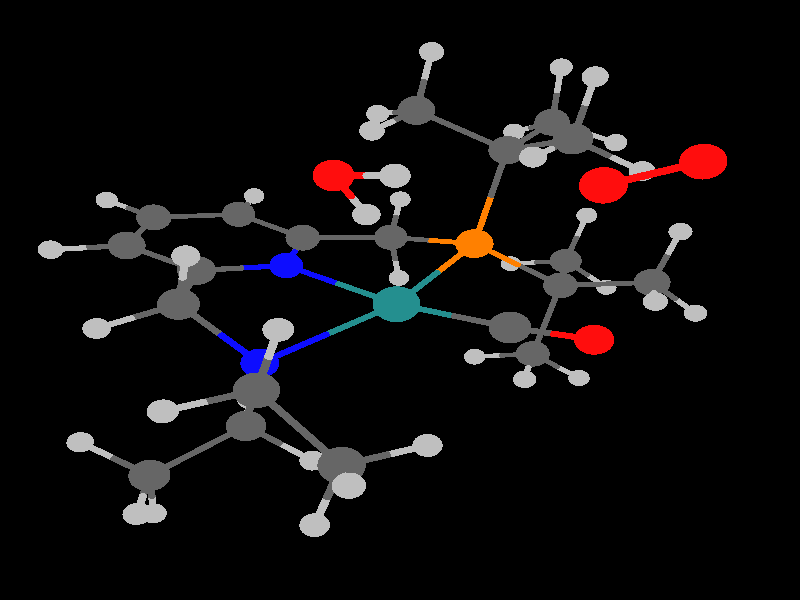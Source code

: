 global_settings {
	ambient_light rgb <0.200000002980232, 0.200000002980232, 0.200000002980232>
	max_trace_level 15
}

background { color rgb <0,0,0> }

camera {
	perspective
	location <-7.94184777645297, -6.35454532730807, 11.6971332284258>
	angle 40
	up <0.479449904325009, 0.61006037178077, 0.630836057962327>
	right <0.720642093577058, -0.683921666623327, 0.113693125948959> * 1
	direction <0.500802118813025, 0.40009685915523, -0.767541361156847> }

light_source {
	<23.4929362480122, -29.7107930113876, 74.2542065995017>
	color rgb <1, 1, 1>
	fade_distance 114.230115043451
	fade_power 0
	parallel
	point_at <-23.4929362480122, 29.7107930113876, -74.2542065995017>
}

light_source {
	<0.542724597635638, 67.0661011345727, -1.89279012992381>
	color rgb <0.300000011920929, 0.300000011920929, 0.300000011920929>
	fade_distance 114.230115043451
	fade_power 0
	parallel
	point_at <-0.542724597635638, -67.0661011345727, 1.89279012992381>
}

#default {
	finish {ambient .8 diffuse 1 specular 1 roughness .005 metallic 0.5}
}

union {
}
merge {
}
union {
cylinder {
	<1.52117, -0.64686, -3.01023>, 	<1.69064108903407, -1.01285985847412, -2.70976559619342>, 0.05
	pigment { rgbt <0.75, 0.75, 0.75, 0> }
}
cylinder {
	<1.69064108903407, -1.01285985847412, -2.70976559619342>, 	<1.89246, -1.44872, -2.35195>, 0.05
	pigment { rgbt <0.400000005960464, 0.400000005960464, 0.400000005960464, 0> }
}
cylinder {
	<2.45278, -2.16167, -2.98071>, 	<2.19699394757492, -1.83620836008627, -2.69368109094304>, 0.05
	pigment { rgbt <0.75, 0.75, 0.75, 0> }
}
cylinder {
	<2.19699394757492, -1.83620836008627, -2.69368109094304>, 	<1.89246, -1.44872, -2.35195>, 0.05
	pigment { rgbt <0.400000005960464, 0.400000005960464, 0.400000005960464, 0> }
}
cylinder {
	<-4.66196, -0.32962, -2.88017>, 	<-4.60216123886127, -0.250210823184475, -2.38797001611756>, 0.05
	pigment { rgbt <0.75, 0.75, 0.75, 0> }
}
cylinder {
	<-4.60216123886127, -0.250210823184475, -2.38797001611756>, 	<-4.53093, -0.15562, -1.80167>, 0.05
	pigment { rgbt <0.400000005960464, 0.400000005960464, 0.400000005960464, 0> }
}
cylinder {
	<4.52287, -0.91071, -2.56888>, 	<4.28343879721489, -0.585474513290524, -2.26776612620052>, 0.05
	pigment { rgbt <0.75, 0.75, 0.75, 0> }
}
cylinder {
	<4.28343879721489, -0.585474513290524, -2.26776612620052>, 	<3.99838, -0.19826, -1.90927>, 0.05
	pigment { rgbt <0.400000005960464, 0.400000005960464, 0.400000005960464, 0> }
}
cylinder {
	<3.68019, 0.64582, -2.53985>, 	<3.82540806770473, 0.260592096583157, -2.25206091444343>, 0.05
	pigment { rgbt <0.75, 0.75, 0.75, 0> }
}
cylinder {
	<3.82540806770473, 0.260592096583157, -2.25206091444343>, 	<3.99838, -0.19826, -1.90927>, 0.05
	pigment { rgbt <0.400000005960464, 0.400000005960464, 0.400000005960464, 0> }
}
cylinder {
	<1.89246, -1.44872, -2.35195>, 	<1.41531538613914, -1.72106341190381, -2.11601436176115>, 0.05
	pigment { rgbt <0.400000005960464, 0.400000005960464, 0.400000005960464, 0> }
}
cylinder {
	<1.41531538613914, -1.72106341190381, -2.11601436176115>, 	<1.01478, -1.94968, -1.91796>, 0.05
	pigment { rgbt <0.75, 0.75, 0.75, 0> }
}
cylinder {
	<1.89246, -1.44872, -2.35195>, 	<2.353605, -1.179425, -1.80221>, 0.05
	pigment { rgbt <0.400000005960464, 0.400000005960464, 0.400000005960464, 0> }
}
cylinder {
	<2.353605, -1.179425, -1.80221>, 	<2.81475, -0.91013, -1.25247>, 0.05
	pigment { rgbt <0.400000005960464, 0.400000005960464, 0.400000005960464, 0> }
}
cylinder {
	<1.5978, 1.40203, -2.26778>, 	<1.59094390941318, 1.56217586028501, -1.79072025338881>, 0.05
	pigment { rgbt <0.75, 0.75, 0.75, 0> }
}
cylinder {
	<1.59094390941318, 1.56217586028501, -1.79072025338881>, 	<1.58278, 1.75287, -1.22266>, 0.05
	pigment { rgbt <0.400000005960464, 0.400000005960464, 0.400000005960464, 0> }
}
cylinder {
	<-2.44323, 0.35803, -2.04042>, 	<-2.72470220066611, 0.0411803896096195, -1.77134723460489>, 0.05
	pigment { rgbt <0.75, 0.75, 0.75, 0> }
}
cylinder {
	<-2.72470220066611, 0.0411803896096195, -1.77134723460489>, 	<-3.06, -0.33626, -1.45082>, 0.05
	pigment { rgbt <0.400000005960464, 0.400000005960464, 0.400000005960464, 0> }
}
cylinder {
	<3.99838, -0.19826, -1.90927>, 	<3.406565, -0.554195, -1.58087>, 0.05
	pigment { rgbt <0.400000005960464, 0.400000005960464, 0.400000005960464, 0> }
}
cylinder {
	<3.406565, -0.554195, -1.58087>, 	<2.81475, -0.91013, -1.25247>, 0.05
	pigment { rgbt <0.400000005960464, 0.400000005960464, 0.400000005960464, 0> }
}
cylinder {
	<3.99838, -0.19826, -1.90927>, 	<4.39672052892235, 0.00457800982678932, -1.51462712392957>, 0.05
	pigment { rgbt <0.400000005960464, 0.400000005960464, 0.400000005960464, 0> }
}
cylinder {
	<4.39672052892235, 0.00457800982678932, -1.51462712392957>, 	<4.73093, 0.17476, -1.18352>, 0.05
	pigment { rgbt <0.75, 0.75, 0.75, 0> }
}
cylinder {
	<-4.53093, -0.15562, -1.80167>, 	<-4.72989170962857, 0.396698662710806, -1.68713885711482>, 0.05
	pigment { rgbt <0.400000005960464, 0.400000005960464, 0.400000005960464, 0> }
}
cylinder {
	<-4.72989170962857, 0.396698662710806, -1.68713885711482>, 	<-4.89692, 0.86037, -1.59099>, 0.05
	pigment { rgbt <0.75, 0.75, 0.75, 0> }
}
cylinder {
	<-4.53093, -0.15562, -1.80167>, 	<-3.795465, -0.24594, -1.626245>, 0.05
	pigment { rgbt <0.400000005960464, 0.400000005960464, 0.400000005960464, 0> }
}
cylinder {
	<-3.795465, -0.24594, -1.626245>, 	<-3.06, -0.33626, -1.45082>, 0.05
	pigment { rgbt <0.400000005960464, 0.400000005960464, 0.400000005960464, 0> }
}
cylinder {
	<-4.53093, -0.15562, -1.80167>, 	<-4.88376705534009, -0.543342274576751, -1.51398246426911>, 0.05
	pigment { rgbt <0.400000005960464, 0.400000005960464, 0.400000005960464, 0> }
}
cylinder {
	<-4.88376705534009, -0.543342274576751, -1.51398246426911>, 	<-5.17996, -0.86882, -1.27248>, 0.05
	pigment { rgbt <0.75, 0.75, 0.75, 0> }
}
cylinder {
	<-2.72031, -1.34383, -1.72598>, 	<-2.87530944621654, -0.884079074084029, -1.60042538367058>, 0.05
	pigment { rgbt <0.75, 0.75, 0.75, 0> }
}
cylinder {
	<-2.87530944621654, -0.884079074084029, -1.60042538367058>, 	<-3.06, -0.33626, -1.45082>, 0.05
	pigment { rgbt <0.400000005960464, 0.400000005960464, 0.400000005960464, 0> }
}
cylinder {
	<0.88502, 4.40726, -1.62609>, 	<0.511702882846351, 4.1295452607411, -1.45053930141324>, 0.05
	pigment { rgbt <0.75, 0.75, 0.75, 0> }
}
cylinder {
	<0.511702882846351, 4.1295452607411, -1.45053930141324>, 	<0.06632, 3.79822, -1.2411>, 0.05
	pigment { rgbt <0.400000005960464, 0.400000005960464, 0.400000005960464, 0> }
}
cylinder {
	<-3.06, -0.33626, -1.45082>, 	<-2.86981184890357, -0.23287898080896, -0.728895613467438>, 0.05
	pigment { rgbt <0.400000005960464, 0.400000005960464, 0.400000005960464, 0> }
}
cylinder {
	<-2.86981184890357, -0.23287898080896, -0.728895613467438>, 	<-2.68568, -0.13279, -0.02996>, 0.05
	pigment { rgbt <0.0500000007450581, 0.0500000007450581, 1, 0> }
}
cylinder {
	<2.81475, -0.91013, -1.25247>, 	<3.062905, -1.500365, -0.83392>, 0.05
	pigment { rgbt <0.400000005960464, 0.400000005960464, 0.400000005960464, 0> }
}
cylinder {
	<3.062905, -1.500365, -0.83392>, 	<3.31106, -2.0906, -0.41537>, 0.05
	pigment { rgbt <0.400000005960464, 0.400000005960464, 0.400000005960464, 0> }
}
cylinder {
	<2.81475, -0.91013, -1.25247>, 	<2.26342759580244, -0.361802215647357, -0.717330442116709>, 0.05
	pigment { rgbt <0.400000005960464, 0.400000005960464, 0.400000005960464, 0> }
}
cylinder {
	<2.26342759580244, -0.361802215647357, -0.717330442116709>, 	<1.70276, 0.19582, -0.17312>, 0.05
	pigment { rgbt <1, 0.5, 0, 0> }
}
cylinder {
	<0.06632, 3.79822, -1.2411>, 	<-0.562955, 4.074455, -1.129275>, 0.05
	pigment { rgbt <0.400000005960464, 0.400000005960464, 0.400000005960464, 0> }
}
cylinder {
	<-0.562955, 4.074455, -1.129275>, 	<-1.19223, 4.35069, -1.01745>, 0.05
	pigment { rgbt <0.400000005960464, 0.400000005960464, 0.400000005960464, 0> }
}
cylinder {
	<0.06632, 3.79822, -1.2411>, 	<0.17242, 3.12256, -1.11012>, 0.05
	pigment { rgbt <0.400000005960464, 0.400000005960464, 0.400000005960464, 0> }
}
cylinder {
	<0.17242, 3.12256, -1.11012>, 	<0.27852, 2.4469, -0.97914>, 0.05
	pigment { rgbt <0.400000005960464, 0.400000005960464, 0.400000005960464, 0> }
}
cylinder {
	<-1.37505, 5.40639, -1.22535>, 	<-1.29168048173085, 4.92497002167845, -1.13054350810547>, 0.05
	pigment { rgbt <0.75, 0.75, 0.75, 0> }
}
cylinder {
	<-1.29168048173085, 4.92497002167845, -1.13054350810547>, 	<-1.19223, 4.35069, -1.01745>, 0.05
	pigment { rgbt <0.400000005960464, 0.400000005960464, 0.400000005960464, 0> }
}
cylinder {
	<1.58278, 1.75287, -1.22266>, 	<2.04461280220588, 2.12781798191259, -1.15815550912844>, 0.05
	pigment { rgbt <0.400000005960464, 0.400000005960464, 0.400000005960464, 0> }
}
cylinder {
	<2.04461280220588, 2.12781798191259, -1.15815550912844>, 	<2.43235, 2.44261, -1.104>, 0.05
	pigment { rgbt <0.75, 0.75, 0.75, 0> }
}
cylinder {
	<1.58278, 1.75287, -1.22266>, 	<0.93065, 2.099885, -1.1009>, 0.05
	pigment { rgbt <0.400000005960464, 0.400000005960464, 0.400000005960464, 0> }
}
cylinder {
	<0.93065, 2.099885, -1.1009>, 	<0.27852, 2.4469, -0.97914>, 0.05
	pigment { rgbt <0.400000005960464, 0.400000005960464, 0.400000005960464, 0> }
}
cylinder {
	<1.58278, 1.75287, -1.22266>, 	<1.64225987486863, 0.980965189496542, -0.702352383150316>, 0.05
	pigment { rgbt <0.400000005960464, 0.400000005960464, 0.400000005960464, 0> }
}
cylinder {
	<1.64225987486863, 0.980965189496542, -0.702352383150316>, 	<1.70276, 0.19582, -0.17312>, 0.05
	pigment { rgbt <1, 0.5, 0, 0> }
}
cylinder {
	<3.80337, -2.82307, -1.07733>, 	<3.57863510886952, -2.48870432449809, -0.775151477254708>, 0.05
	pigment { rgbt <0.75, 0.75, 0.75, 0> }
}
cylinder {
	<3.57863510886952, -2.48870432449809, -0.775151477254708>, 	<3.31106, -2.0906, -0.41537>, 0.05
	pigment { rgbt <0.400000005960464, 0.400000005960464, 0.400000005960464, 0> }
}
cylinder {
	<-1.19223, 4.35069, -1.01745>, 	<-1.70337, 3.946265, -0.77188>, 0.05
	pigment { rgbt <0.400000005960464, 0.400000005960464, 0.400000005960464, 0> }
}
cylinder {
	<-1.70337, 3.946265, -0.77188>, 	<-2.21451, 3.54184, -0.52631>, 0.05
	pigment { rgbt <0.400000005960464, 0.400000005960464, 0.400000005960464, 0> }
}
cylinder {
	<0.27852, 2.4469, -0.97914>, 	<-0.229291297414839, 2.05588565720297, -0.72879393083925>, 0.05
	pigment { rgbt <0.400000005960464, 0.400000005960464, 0.400000005960464, 0> }
}
cylinder {
	<-0.229291297414839, 2.05588565720297, -0.72879393083925>, 	<-0.71939, 1.67851, -0.48718>, 0.05
	pigment { rgbt <0.0500000007450581, 0.0500000007450581, 1, 0> }
}
cylinder {
	<-2.21451, 3.54184, -0.52631>, 	<-2.75651948221433, 3.75937929635846, -0.421799961429868>, 0.05
	pigment { rgbt <0.400000005960464, 0.400000005960464, 0.400000005960464, 0> }
}
cylinder {
	<-2.75651948221433, 3.75937929635846, -0.421799961429868>, 	<-3.21083, 3.94172, -0.3342>, 0.05
	pigment { rgbt <0.75, 0.75, 0.75, 0> }
}
cylinder {
	<-2.21451, 3.54184, -0.52631>, 	<-2.07649, 2.874355, -0.39271>, 0.05
	pigment { rgbt <0.400000005960464, 0.400000005960464, 0.400000005960464, 0> }
}
cylinder {
	<-2.07649, 2.874355, -0.39271>, 	<-1.93847, 2.20687, -0.25911>, 0.05
	pigment { rgbt <0.400000005960464, 0.400000005960464, 0.400000005960464, 0> }
}
cylinder {
	<-0.71939, 1.67851, -0.48718>, 	<-1.31807834928921, 1.93798679908656, -0.375175166992823>, 0.05
	pigment { rgbt <0.0500000007450581, 0.0500000007450581, 1, 0> }
}
cylinder {
	<-1.31807834928921, 1.93798679908656, -0.375175166992823>, 	<-1.93847, 2.20687, -0.25911>, 0.05
	pigment { rgbt <0.400000005960464, 0.400000005960464, 0.400000005960464, 0> }
}
cylinder {
	<-0.71939, 1.67851, -0.48718>, 	<-0.589545652439181, 0.714663015593403, -0.228304004213119>, 0.05
	pigment { rgbt <0.0500000007450581, 0.0500000007450581, 1, 0> }
}
cylinder {
	<-0.589545652439181, 0.714663015593403, -0.228304004213119>, 	<-0.44938, -0.3258, 0.05115>, 0.05
	pigment { rgbt <0.140000000596046, 0.560000002384186, 0.560000002384186, 0> }
}
cylinder {
	<3.31106, -2.0906, -0.41537>, 	<2.86167683429429, -2.36987091642131, -0.136941734776767>, 0.05
	pigment { rgbt <0.400000005960464, 0.400000005960464, 0.400000005960464, 0> }
}
cylinder {
	<2.86167683429429, -2.36987091642131, -0.136941734776767>, 	<2.48445, -2.6043, 0.09678>, 0.05
	pigment { rgbt <0.75, 0.75, 0.75, 0> }
}
cylinder {
	<3.31106, -2.0906, -0.41537>, 	<3.71276476457046, -1.9232094234521, -0.00552132235163257>, 0.05
	pigment { rgbt <0.400000005960464, 0.400000005960464, 0.400000005960464, 0> }
}
cylinder {
	<3.71276476457046, -1.9232094234521, -0.00552132235163257>, 	<4.04996, -1.7827, 0.33851>, 0.05
	pigment { rgbt <0.75, 0.75, 0.75, 0> }
}
cylinder {
	<-3.9522, -2.71171, -0.36139>, 	<-3.70522143253897, -2.60191892885027, 0.061864916264224>, 0.05
	pigment { rgbt <0.75, 0.75, 0.75, 0> }
}
cylinder {
	<-3.70522143253897, -2.60191892885027, 0.061864916264224>, 	<-3.41103, -2.47114, 0.56603>, 0.05
	pigment { rgbt <0.400000005960464, 0.400000005960464, 0.400000005960464, 0> }
}
cylinder {
	<-1.93847, 2.20687, -0.25911>, 	<-2.423175, 1.7369, 0.064635>, 0.05
	pigment { rgbt <0.400000005960464, 0.400000005960464, 0.400000005960464, 0> }
}
cylinder {
	<-2.423175, 1.7369, 0.064635>, 	<-2.90788, 1.26693, 0.38838>, 0.05
	pigment { rgbt <0.400000005960464, 0.400000005960464, 0.400000005960464, 0> }
}
cylinder {
	<1.70276, 0.19582, -0.17312>, 	<0.646028310256863, -0.0603029213730589, -0.063000204792117>, 0.05
	pigment { rgbt <1, 0.5, 0, 0> }
}
cylinder {
	<0.646028310256863, -0.0603029213730589, -0.063000204792117>, 	<-0.44938, -0.3258, 0.05115>, 0.05
	pigment { rgbt <0.140000000596046, 0.560000002384186, 0.560000002384186, 0> }
}
cylinder {
	<1.70276, 0.19582, -0.17312>, 	<2.17715918229394, 0.496770290062101, 0.606565568612529>, 0.05
	pigment { rgbt <1, 0.5, 0, 0> }
}
cylinder {
	<2.17715918229394, 0.496770290062101, 0.606565568612529>, 	<2.64366, 0.79271, 1.37327>, 0.05
	pigment { rgbt <0.400000005960464, 0.400000005960464, 0.400000005960464, 0> }
}
cylinder {
	<-2.68568, -0.13279, -0.02996>, 	<-1.6073558535109, -0.225857720571418, 0.00915052699625778>, 0.05
	pigment { rgbt <0.0500000007450581, 0.0500000007450581, 1, 0> }
}
cylinder {
	<-1.6073558535109, -0.225857720571418, 0.00915052699625778>, 	<-0.44938, -0.3258, 0.05115>, 0.05
	pigment { rgbt <0.140000000596046, 0.560000002384186, 0.560000002384186, 0> }
}
cylinder {
	<-2.68568, -0.13279, -0.02996>, 	<-2.79497557419654, 0.555703254340165, 0.175812774569675>, 0.05
	pigment { rgbt <0.0500000007450581, 0.0500000007450581, 1, 0> }
}
cylinder {
	<-2.79497557419654, 0.555703254340165, 0.175812774569675>, 	<-2.90788, 1.26693, 0.38838>, 0.05
	pigment { rgbt <0.400000005960464, 0.400000005960464, 0.400000005960464, 0> }
}
cylinder {
	<-2.68568, -0.13279, -0.02996>, 	<-3.06193951685548, -0.55760008399885, 0.427290913817546>, 0.05
	pigment { rgbt <0.0500000007450581, 0.0500000007450581, 1, 0> }
}
cylinder {
	<-3.06193951685548, -0.55760008399885, 0.427290913817546>, 	<-3.45059, -0.9964, 0.8996>, 0.05
	pigment { rgbt <0.400000005960464, 0.400000005960464, 0.400000005960464, 0> }
}
cylinder {
	<-0.44938, -0.3258, 0.05115>, 	<-0.268213744007111, -1.17283161523348, 0.41185906607551>, 0.05
	pigment { rgbt <0.140000000596046, 0.560000002384186, 0.560000002384186, 0> }
}
cylinder {
	<-0.268213744007111, -1.17283161523348, 0.41185906607551>, 	<-0.09786, -1.96931, 0.75104>, 0.05
	pigment { rgbt <0.400000005960464, 0.400000005960464, 0.400000005960464, 0> }
}
cylinder {
	<-3.94867, 1.59212, 0.21042>, 	<-3.47349250695802, 1.44365299996894, 0.291668461900817>, 0.05
	pigment { rgbt <0.75, 0.75, 0.75, 0> }
}
cylinder {
	<-3.47349250695802, 1.44365299996894, 0.291668461900817>, 	<-2.90788, 1.26693, 0.38838>, 0.05
	pigment { rgbt <0.400000005960464, 0.400000005960464, 0.400000005960464, 0> }
}
cylinder {
	<4.25729, 1.86322, 0.33739>, 	<4.19199493086344, 1.52906314995841, 0.707202175086665>, 0.05
	pigment { rgbt <0.75, 0.75, 0.75, 0> }
}
cylinder {
	<4.19199493086344, 1.52906314995841, 0.707202175086665>, 	<4.11423, 1.13109, 1.14764>, 0.05
	pigment { rgbt <0.400000005960464, 0.400000005960464, 0.400000005960464, 0> }
}
cylinder {
	<-2.90788, 1.26693, 0.38838>, 	<-2.80852065547056, 1.28220267425894, 0.979470539628828>, 0.05
	pigment { rgbt <0.400000005960464, 0.400000005960464, 0.400000005960464, 0> }
}
cylinder {
	<-2.80852065547056, 1.28220267425894, 0.979470539628828>, 	<-2.72507, 1.29503, 1.47592>, 0.05
	pigment { rgbt <0.75, 0.75, 0.75, 0> }
}
cylinder {
	<-2.37595, -2.82492, 0.46952>, 	<-2.84824549970138, -2.6634941180543, 0.513556440348746>, 0.05
	pigment { rgbt <0.75, 0.75, 0.75, 0> }
}
cylinder {
	<-2.84824549970138, -2.6634941180543, 0.513556440348746>, 	<-3.41103, -2.47114, 0.56603>, 0.05
	pigment { rgbt <0.400000005960464, 0.400000005960464, 0.400000005960464, 0> }
}
cylinder {
	<-3.41103, -2.47114, 0.56603>, 	<-3.43081, -1.73377, 0.732815>, 0.05
	pigment { rgbt <0.400000005960464, 0.400000005960464, 0.400000005960464, 0> }
}
cylinder {
	<-3.43081, -1.73377, 0.732815>, 	<-3.45059, -0.9964, 0.8996>, 0.05
	pigment { rgbt <0.400000005960464, 0.400000005960464, 0.400000005960464, 0> }
}
cylinder {
	<-3.41103, -2.47114, 0.56603>, 	<-3.67160105704388, -2.77700152618144, 1.00889913669697>, 0.05
	pigment { rgbt <0.400000005960464, 0.400000005960464, 0.400000005960464, 0> }
}
cylinder {
	<-3.67160105704388, -2.77700152618144, 1.00889913669697>, 	<-3.89034, -3.03376, 1.38067>, 0.05
	pigment { rgbt <0.75, 0.75, 0.75, 0> }
}
cylinder {
	<-0.09786, -1.96931, 0.75104>, 	<0.0477576948390299, -2.49561753996346, 1.00463003704247>, 0.05
	pigment { rgbt <0.400000005960464, 0.400000005960464, 0.400000005960464, 0> }
}
cylinder {
	<0.0477576948390299, -2.49561753996346, 1.00463003704247>, 	<0.18641, -2.99675, 1.24609>, 0.05
	pigment { rgbt <1, 0.0500000007450581, 0.0500000007450581, 0> }
}
cylinder {
	<-3.45059, -0.9964, 0.8996>, 	<-4.02183722410698, -0.80713245421439, 0.920316418420041>, 0.05
	pigment { rgbt <0.400000005960464, 0.400000005960464, 0.400000005960464, 0> }
}
cylinder {
	<-4.02183722410698, -0.80713245421439, 0.920316418420041>, 	<-4.50201, -0.64804, 0.93773>, 0.05
	pigment { rgbt <0.75, 0.75, 0.75, 0> }
}
cylinder {
	<-3.45059, -0.9964, 0.8996>, 	<-3.2120684658404, -0.896702967806651, 1.43845218376289>, 0.05
	pigment { rgbt <0.400000005960464, 0.400000005960464, 0.400000005960464, 0> }
}
cylinder {
	<-3.2120684658404, -0.896702967806651, 1.43845218376289>, 	<-3.01186, -0.81302, 1.89075>, 0.05
	pigment { rgbt <0.75, 0.75, 0.75, 0> }
}
cylinder {
	<4.71852, 0.24157, 0.92058>, 	<4.44276618214349, 0.647481956278817, 1.02419359923629>, 0.05
	pigment { rgbt <0.75, 0.75, 0.75, 0> }
}
cylinder {
	<4.44276618214349, 0.647481956278817, 1.02419359923629>, 	<4.11423, 1.13109, 1.14764>, 0.05
	pigment { rgbt <0.400000005960464, 0.400000005960464, 0.400000005960464, 0> }
}
cylinder {
	<4.11423, 1.13109, 1.14764>, 	<3.378945, 0.9619, 1.260455>, 0.05
	pigment { rgbt <0.400000005960464, 0.400000005960464, 0.400000005960464, 0> }
}
cylinder {
	<3.378945, 0.9619, 1.260455>, 	<2.64366, 0.79271, 1.37327>, 0.05
	pigment { rgbt <0.400000005960464, 0.400000005960464, 0.400000005960464, 0> }
}
cylinder {
	<4.11423, 1.13109, 1.14764>, 	<4.33876073786822, 1.37461606437987, 1.64758938478612>, 0.05
	pigment { rgbt <0.400000005960464, 0.400000005960464, 0.400000005960464, 0> }
}
cylinder {
	<4.33876073786822, 1.37461606437987, 1.64758938478612>, 	<4.52735, 1.57916, 2.06751>, 0.05
	pigment { rgbt <0.75, 0.75, 0.75, 0> }
}
cylinder {
	<2.02817, 2.8992, 1.17705>, 	<1.97404552994773, 2.50978587079269, 1.4899258576181>, 0.05
	pigment { rgbt <0.75, 0.75, 0.75, 0> }
}
cylinder {
	<1.97404552994773, 2.50978587079269, 1.4899258576181>, 	<1.90958, 2.04597, 1.86258>, 0.05
	pigment { rgbt <0.400000005960464, 0.400000005960464, 0.400000005960464, 0> }
}
cylinder {
	<2.64366, 0.79271, 1.37327>, 	<2.27662, 1.41934, 1.617925>, 0.05
	pigment { rgbt <0.400000005960464, 0.400000005960464, 0.400000005960464, 0> }
}
cylinder {
	<2.27662, 1.41934, 1.617925>, 	<1.90958, 2.04597, 1.86258>, 0.05
	pigment { rgbt <0.400000005960464, 0.400000005960464, 0.400000005960464, 0> }
}
cylinder {
	<2.64366, 0.79271, 1.37327>, 	<2.57272, 0.25571, 1.913835>, 0.05
	pigment { rgbt <0.400000005960464, 0.400000005960464, 0.400000005960464, 0> }
}
cylinder {
	<2.57272, 0.25571, 1.913835>, 	<2.50178, -0.28129, 2.4544>, 0.05
	pigment { rgbt <0.400000005960464, 0.400000005960464, 0.400000005960464, 0> }
}
cylinder {
	<1.90958, 2.04597, 1.86258>, 	<1.32660604690134, 1.93887462362763, 1.94227635622431>, 0.05
	pigment { rgbt <0.400000005960464, 0.400000005960464, 0.400000005960464, 0> }
}
cylinder {
	<1.32660604690134, 1.93887462362763, 1.94227635622431>, 	<0.83721, 1.84897, 2.00918>, 0.05
	pigment { rgbt <0.75, 0.75, 0.75, 0> }
}
cylinder {
	<1.90958, 2.04597, 1.86258>, 	<2.1386183880044, 2.20992213512465, 2.39178694648372>, 0.05
	pigment { rgbt <0.400000005960464, 0.400000005960464, 0.400000005960464, 0> }
}
cylinder {
	<2.1386183880044, 2.20992213512465, 2.39178694648372>, 	<2.33098, 2.34762, 2.83625>, 0.05
	pigment { rgbt <0.75, 0.75, 0.75, 0> }
}
cylinder {
	<-0.76898, 0.21781, 2.11815>, 	<-0.954441775315499, 0.335815432851971, 2.5339900014239>, 0.05
	pigment { rgbt <0.75, 0.75, 0.75, 0> }
}
cylinder {
	<-0.954441775315499, 0.335815432851971, 2.5339900014239>, 	<-1.1664, 0.47068, 3.00924>, 0.05
	pigment { rgbt <1, 0.0500000007450581, 0.0500000007450581, 0> }
}
cylinder {
	<2.93574, -1.24647, 2.16052>, 	<2.73772577632057, -0.806062201099381, 2.29461627628102>, 0.05
	pigment { rgbt <0.75, 0.75, 0.75, 0> }
}
cylinder {
	<2.73772577632057, -0.806062201099381, 2.29461627628102>, 	<2.50178, -0.28129, 2.4544>, 0.05
	pigment { rgbt <0.400000005960464, 0.400000005960464, 0.400000005960464, 0> }
}
cylinder {
	<2.50178, -0.28129, 2.4544>, 	<1.92513171118866, -0.367726074180697, 2.58194173693506>, 0.05
	pigment { rgbt <0.400000005960464, 0.400000005960464, 0.400000005960464, 0> }
}
cylinder {
	<1.92513171118866, -0.367726074180697, 2.58194173693506>, 	<1.44123, -0.44026, 2.68897>, 0.05
	pigment { rgbt <0.75, 0.75, 0.75, 0> }
}
cylinder {
	<2.50178, -0.28129, 2.4544>, 	<2.78016429763434, -0.0979107301409126, 2.952833986395>, 0.05
	pigment { rgbt <0.400000005960464, 0.400000005960464, 0.400000005960464, 0> }
}
cylinder {
	<2.78016429763434, -0.0979107301409126, 2.952833986395>, 	<3.01398, 0.05611, 3.37147>, 0.05
	pigment { rgbt <0.75, 0.75, 0.75, 0> }
}
cylinder {
	<-1.1664, 0.47068, 3.00924>, 	<-1.08783769558724, 0.0388359913860335, 3.28213050399449>, 0.05
	pigment { rgbt <1, 0.0500000007450581, 0.0500000007450581, 0> }
}
cylinder {
	<-1.08783769558724, 0.0388359913860335, 3.28213050399449>, 	<-1.01949, -0.33686, 3.51954>, 0.05
	pigment { rgbt <0.75, 0.75, 0.75, 0> }
}
cylinder {
	<-0.15734, -2.37345, 4.37889>, 	<0.402605, -2.57269, 4.439575>, 0.05
	pigment { rgbt <1, 0.0500000007450581, 0.0500000007450581, 0> }
}
cylinder {
	<0.402605, -2.57269, 4.439575>, 	<0.96255, -2.77193, 4.50026>, 0.05
	pigment { rgbt <1, 0.0500000007450581, 0.0500000007450581, 0> }
}
sphere {
	<-3.89034, -3.03376, 1.38067>, 0.176
	pigment { rgbt <0.75, 0.75, 0.75,0> }
}
sphere {
	<-3.41103, -2.47114, 0.56603>, 0.272
	pigment { rgbt <0.400000005960464, 0.400000005960464, 0.400000005960464,0> }
}
sphere {
	<-3.9522, -2.71171, -0.36139>, 0.176
	pigment { rgbt <0.75, 0.75, 0.75,0> }
}
sphere {
	<-2.37595, -2.82492, 0.46952>, 0.176
	pigment { rgbt <0.75, 0.75, 0.75,0> }
}
sphere {
	<1.44123, -0.44026, 2.68897>, 0.176
	pigment { rgbt <0.75, 0.75, 0.75,0> }
}
sphere {
	<-0.15734, -2.37345, 4.37889>, 0.2432
	pigment { rgbt <1, 0.0500000007450581, 0.0500000007450581,0> }
}
sphere {
	<4.04996, -1.7827, 0.33851>, 0.176
	pigment { rgbt <0.75, 0.75, 0.75,0> }
}
sphere {
	<0.96255, -2.77193, 4.50026>, 0.2432
	pigment { rgbt <1, 0.0500000007450581, 0.0500000007450581,0> }
}
sphere {
	<-3.45059, -0.9964, 0.8996>, 0.272
	pigment { rgbt <0.400000005960464, 0.400000005960464, 0.400000005960464,0> }
}
sphere {
	<3.01398, 0.05611, 3.37147>, 0.176
	pigment { rgbt <0.75, 0.75, 0.75,0> }
}
sphere {
	<-4.50201, -0.64804, 0.93773>, 0.176
	pigment { rgbt <0.75, 0.75, 0.75,0> }
}
sphere {
	<2.50178, -0.28129, 2.4544>, 0.272
	pigment { rgbt <0.400000005960464, 0.400000005960464, 0.400000005960464,0> }
}
sphere {
	<2.48445, -2.6043, 0.09678>, 0.176
	pigment { rgbt <0.75, 0.75, 0.75,0> }
}
sphere {
	<2.93574, -1.24647, 2.16052>, 0.176
	pigment { rgbt <0.75, 0.75, 0.75,0> }
}
sphere {
	<-3.01186, -0.81302, 1.89075>, 0.176
	pigment { rgbt <0.75, 0.75, 0.75,0> }
}
sphere {
	<3.31106, -2.0906, -0.41537>, 0.272
	pigment { rgbt <0.400000005960464, 0.400000005960464, 0.400000005960464,0> }
}
sphere {
	<3.80337, -2.82307, -1.07733>, 0.176
	pigment { rgbt <0.75, 0.75, 0.75,0> }
}
sphere {
	<-2.72507, 1.29503, 1.47592>, 0.176
	pigment { rgbt <0.75, 0.75, 0.75,0> }
}
sphere {
	<-0.44938, -0.3258, 0.05115>, 0.328
	pigment { rgbt <0.140000000596046, 0.560000002384186, 0.560000002384186,0> }
}
sphere {
	<0.83721, 1.84897, 2.00918>, 0.176
	pigment { rgbt <0.75, 0.75, 0.75,0> }
}
sphere {
	<-2.68568, -0.13279, -0.02996>, 0.248
	pigment { rgbt <0.0500000007450581, 0.0500000007450581, 1,0> }
}
sphere {
	<-2.90788, 1.26693, 0.38838>, 0.272
	pigment { rgbt <0.400000005960464, 0.400000005960464, 0.400000005960464,0> }
}
sphere {
	<2.64366, 0.79271, 1.37327>, 0.272
	pigment { rgbt <0.400000005960464, 0.400000005960464, 0.400000005960464,0> }
}
sphere {
	<2.33098, 2.34762, 2.83625>, 0.176
	pigment { rgbt <0.75, 0.75, 0.75,0> }
}
sphere {
	<4.73093, 0.17476, -1.18352>, 0.176
	pigment { rgbt <0.75, 0.75, 0.75,0> }
}
sphere {
	<1.90958, 2.04597, 1.86258>, 0.272
	pigment { rgbt <0.400000005960464, 0.400000005960464, 0.400000005960464,0> }
}
sphere {
	<2.81475, -0.91013, -1.25247>, 0.272
	pigment { rgbt <0.400000005960464, 0.400000005960464, 0.400000005960464,0> }
}
sphere {
	<1.70276, 0.19582, -0.17312>, 0.288
	pigment { rgbt <1, 0.5, 0,0> }
}
sphere {
	<-3.94867, 1.59212, 0.21042>, 0.176
	pigment { rgbt <0.75, 0.75, 0.75,0> }
}
sphere {
	<3.99838, -0.19826, -1.90927>, 0.272
	pigment { rgbt <0.400000005960464, 0.400000005960464, 0.400000005960464,0> }
}
sphere {
	<-2.72031, -1.34383, -1.72598>, 0.176
	pigment { rgbt <0.75, 0.75, 0.75,0> }
}
sphere {
	<-5.17996, -0.86882, -1.27248>, 0.176
	pigment { rgbt <0.75, 0.75, 0.75,0> }
}
sphere {
	<4.52287, -0.91071, -2.56888>, 0.176
	pigment { rgbt <0.75, 0.75, 0.75,0> }
}
sphere {
	<-3.06, -0.33626, -1.45082>, 0.272
	pigment { rgbt <0.400000005960464, 0.400000005960464, 0.400000005960464,0> }
}
sphere {
	<4.52735, 1.57916, 2.06751>, 0.176
	pigment { rgbt <0.75, 0.75, 0.75,0> }
}
sphere {
	<-0.09786, -1.96931, 0.75104>, 0.272
	pigment { rgbt <0.400000005960464, 0.400000005960464, 0.400000005960464,0> }
}
sphere {
	<4.11423, 1.13109, 1.14764>, 0.272
	pigment { rgbt <0.400000005960464, 0.400000005960464, 0.400000005960464,0> }
}
sphere {
	<1.01478, -1.94968, -1.91796>, 0.176
	pigment { rgbt <0.75, 0.75, 0.75,0> }
}
sphere {
	<1.89246, -1.44872, -2.35195>, 0.272
	pigment { rgbt <0.400000005960464, 0.400000005960464, 0.400000005960464,0> }
}
sphere {
	<4.71852, 0.24157, 0.92058>, 0.176
	pigment { rgbt <0.75, 0.75, 0.75,0> }
}
sphere {
	<2.45278, -2.16167, -2.98071>, 0.176
	pigment { rgbt <0.75, 0.75, 0.75,0> }
}
sphere {
	<-1.93847, 2.20687, -0.25911>, 0.272
	pigment { rgbt <0.400000005960464, 0.400000005960464, 0.400000005960464,0> }
}
sphere {
	<-0.71939, 1.67851, -0.48718>, 0.248
	pigment { rgbt <0.0500000007450581, 0.0500000007450581, 1,0> }
}
sphere {
	<-4.53093, -0.15562, -1.80167>, 0.272
	pigment { rgbt <0.400000005960464, 0.400000005960464, 0.400000005960464,0> }
}
sphere {
	<2.02817, 2.8992, 1.17705>, 0.176
	pigment { rgbt <0.75, 0.75, 0.75,0> }
}
sphere {
	<-2.44323, 0.35803, -2.04042>, 0.176
	pigment { rgbt <0.75, 0.75, 0.75,0> }
}
sphere {
	<3.68019, 0.64582, -2.53985>, 0.176
	pigment { rgbt <0.75, 0.75, 0.75,0> }
}
sphere {
	<-4.89692, 0.86037, -1.59099>, 0.176
	pigment { rgbt <0.75, 0.75, 0.75,0> }
}
sphere {
	<1.58278, 1.75287, -1.22266>, 0.272
	pigment { rgbt <0.400000005960464, 0.400000005960464, 0.400000005960464,0> }
}
sphere {
	<-4.66196, -0.32962, -2.88017>, 0.176
	pigment { rgbt <0.75, 0.75, 0.75,0> }
}
sphere {
	<4.25729, 1.86322, 0.33739>, 0.176
	pigment { rgbt <0.75, 0.75, 0.75,0> }
}
sphere {
	<0.27852, 2.4469, -0.97914>, 0.272
	pigment { rgbt <0.400000005960464, 0.400000005960464, 0.400000005960464,0> }
}
sphere {
	<-2.21451, 3.54184, -0.52631>, 0.272
	pigment { rgbt <0.400000005960464, 0.400000005960464, 0.400000005960464,0> }
}
sphere {
	<1.52117, -0.64686, -3.01023>, 0.176
	pigment { rgbt <0.75, 0.75, 0.75,0> }
}
sphere {
	<-3.21083, 3.94172, -0.3342>, 0.176
	pigment { rgbt <0.75, 0.75, 0.75,0> }
}
sphere {
	<1.5978, 1.40203, -2.26778>, 0.176
	pigment { rgbt <0.75, 0.75, 0.75,0> }
}
sphere {
	<2.43235, 2.44261, -1.104>, 0.176
	pigment { rgbt <0.75, 0.75, 0.75,0> }
}
sphere {
	<0.06632, 3.79822, -1.2411>, 0.272
	pigment { rgbt <0.400000005960464, 0.400000005960464, 0.400000005960464,0> }
}
sphere {
	<-1.19223, 4.35069, -1.01745>, 0.272
	pigment { rgbt <0.400000005960464, 0.400000005960464, 0.400000005960464,0> }
}
sphere {
	<0.88502, 4.40726, -1.62609>, 0.176
	pigment { rgbt <0.75, 0.75, 0.75,0> }
}
sphere {
	<-1.37505, 5.40639, -1.22535>, 0.176
	pigment { rgbt <0.75, 0.75, 0.75,0> }
}
sphere {
	<0.18641, -2.99675, 1.24609>, 0.2432
	pigment { rgbt <1, 0.0500000007450581, 0.0500000007450581,0> }
}
sphere {
	<-1.1664, 0.47068, 3.00924>, 0.2432
	pigment { rgbt <1, 0.0500000007450581, 0.0500000007450581,0> }
}
sphere {
	<-1.01949, -0.33686, 3.51954>, 0.176
	pigment { rgbt <0.75, 0.75, 0.75,0> }
}
sphere {
	<-0.76898, 0.21781, 2.11815>, 0.176
	pigment { rgbt <0.75, 0.75, 0.75,0> }
}
}
merge {
}
